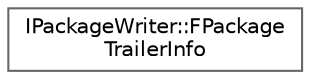 digraph "Graphical Class Hierarchy"
{
 // INTERACTIVE_SVG=YES
 // LATEX_PDF_SIZE
  bgcolor="transparent";
  edge [fontname=Helvetica,fontsize=10,labelfontname=Helvetica,labelfontsize=10];
  node [fontname=Helvetica,fontsize=10,shape=box,height=0.2,width=0.4];
  rankdir="LR";
  Node0 [id="Node000000",label="IPackageWriter::FPackage\lTrailerInfo",height=0.2,width=0.4,color="grey40", fillcolor="white", style="filled",URL="$dd/dc4/structIPackageWriter_1_1FPackageTrailerInfo.html",tooltip=" "];
}
